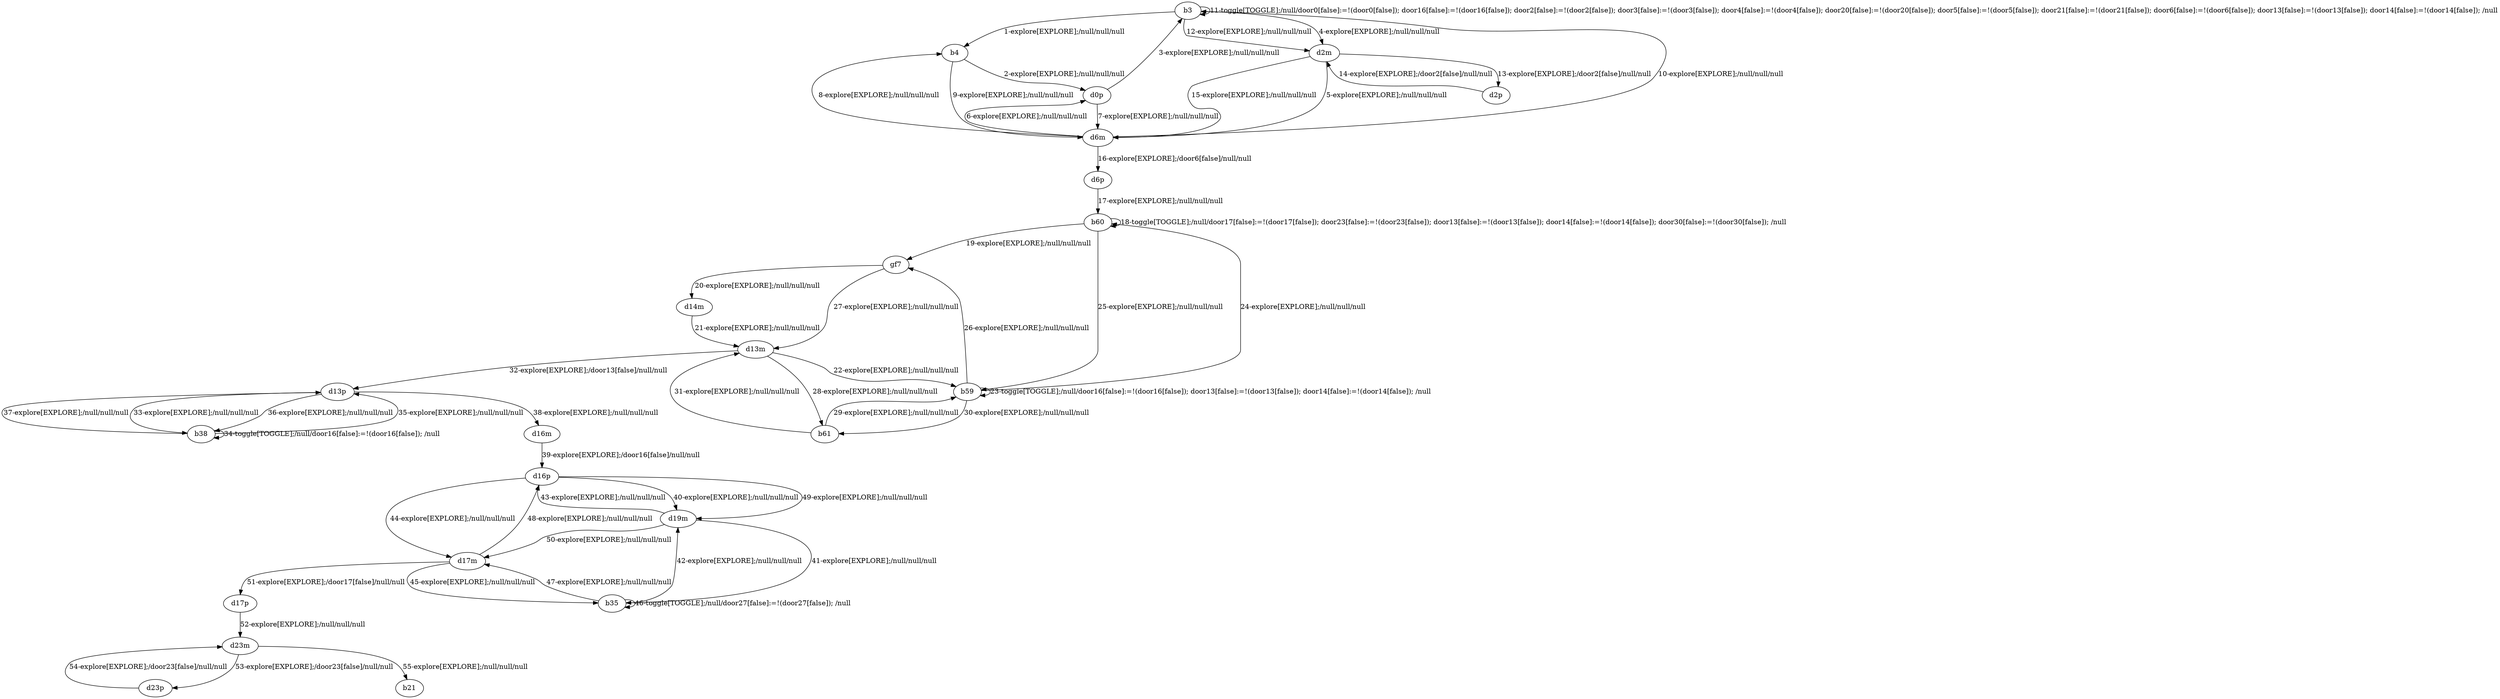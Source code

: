 # Total number of goals covered by this test: 1
# d23p --> d23m

digraph g {
"b3" -> "b4" [label = "1-explore[EXPLORE];/null/null/null"];
"b4" -> "d0p" [label = "2-explore[EXPLORE];/null/null/null"];
"d0p" -> "b3" [label = "3-explore[EXPLORE];/null/null/null"];
"b3" -> "d2m" [label = "4-explore[EXPLORE];/null/null/null"];
"d2m" -> "d6m" [label = "5-explore[EXPLORE];/null/null/null"];
"d6m" -> "d0p" [label = "6-explore[EXPLORE];/null/null/null"];
"d0p" -> "d6m" [label = "7-explore[EXPLORE];/null/null/null"];
"d6m" -> "b4" [label = "8-explore[EXPLORE];/null/null/null"];
"b4" -> "d6m" [label = "9-explore[EXPLORE];/null/null/null"];
"d6m" -> "b3" [label = "10-explore[EXPLORE];/null/null/null"];
"b3" -> "b3" [label = "11-toggle[TOGGLE];/null/door0[false]:=!(door0[false]); door16[false]:=!(door16[false]); door2[false]:=!(door2[false]); door3[false]:=!(door3[false]); door4[false]:=!(door4[false]); door20[false]:=!(door20[false]); door5[false]:=!(door5[false]); door21[false]:=!(door21[false]); door6[false]:=!(door6[false]); door13[false]:=!(door13[false]); door14[false]:=!(door14[false]); /null"];
"b3" -> "d2m" [label = "12-explore[EXPLORE];/null/null/null"];
"d2m" -> "d2p" [label = "13-explore[EXPLORE];/door2[false]/null/null"];
"d2p" -> "d2m" [label = "14-explore[EXPLORE];/door2[false]/null/null"];
"d2m" -> "d6m" [label = "15-explore[EXPLORE];/null/null/null"];
"d6m" -> "d6p" [label = "16-explore[EXPLORE];/door6[false]/null/null"];
"d6p" -> "b60" [label = "17-explore[EXPLORE];/null/null/null"];
"b60" -> "b60" [label = "18-toggle[TOGGLE];/null/door17[false]:=!(door17[false]); door23[false]:=!(door23[false]); door13[false]:=!(door13[false]); door14[false]:=!(door14[false]); door30[false]:=!(door30[false]); /null"];
"b60" -> "gf7" [label = "19-explore[EXPLORE];/null/null/null"];
"gf7" -> "d14m" [label = "20-explore[EXPLORE];/null/null/null"];
"d14m" -> "d13m" [label = "21-explore[EXPLORE];/null/null/null"];
"d13m" -> "b59" [label = "22-explore[EXPLORE];/null/null/null"];
"b59" -> "b59" [label = "23-toggle[TOGGLE];/null/door16[false]:=!(door16[false]); door13[false]:=!(door13[false]); door14[false]:=!(door14[false]); /null"];
"b59" -> "b60" [label = "24-explore[EXPLORE];/null/null/null"];
"b60" -> "b59" [label = "25-explore[EXPLORE];/null/null/null"];
"b59" -> "gf7" [label = "26-explore[EXPLORE];/null/null/null"];
"gf7" -> "d13m" [label = "27-explore[EXPLORE];/null/null/null"];
"d13m" -> "b61" [label = "28-explore[EXPLORE];/null/null/null"];
"b61" -> "b59" [label = "29-explore[EXPLORE];/null/null/null"];
"b59" -> "b61" [label = "30-explore[EXPLORE];/null/null/null"];
"b61" -> "d13m" [label = "31-explore[EXPLORE];/null/null/null"];
"d13m" -> "d13p" [label = "32-explore[EXPLORE];/door13[false]/null/null"];
"d13p" -> "b38" [label = "33-explore[EXPLORE];/null/null/null"];
"b38" -> "b38" [label = "34-toggle[TOGGLE];/null/door16[false]:=!(door16[false]); /null"];
"b38" -> "d13p" [label = "35-explore[EXPLORE];/null/null/null"];
"d13p" -> "b38" [label = "36-explore[EXPLORE];/null/null/null"];
"b38" -> "d13p" [label = "37-explore[EXPLORE];/null/null/null"];
"d13p" -> "d16m" [label = "38-explore[EXPLORE];/null/null/null"];
"d16m" -> "d16p" [label = "39-explore[EXPLORE];/door16[false]/null/null"];
"d16p" -> "d19m" [label = "40-explore[EXPLORE];/null/null/null"];
"d19m" -> "b35" [label = "41-explore[EXPLORE];/null/null/null"];
"b35" -> "d19m" [label = "42-explore[EXPLORE];/null/null/null"];
"d19m" -> "d16p" [label = "43-explore[EXPLORE];/null/null/null"];
"d16p" -> "d17m" [label = "44-explore[EXPLORE];/null/null/null"];
"d17m" -> "b35" [label = "45-explore[EXPLORE];/null/null/null"];
"b35" -> "b35" [label = "46-toggle[TOGGLE];/null/door27[false]:=!(door27[false]); /null"];
"b35" -> "d17m" [label = "47-explore[EXPLORE];/null/null/null"];
"d17m" -> "d16p" [label = "48-explore[EXPLORE];/null/null/null"];
"d16p" -> "d19m" [label = "49-explore[EXPLORE];/null/null/null"];
"d19m" -> "d17m" [label = "50-explore[EXPLORE];/null/null/null"];
"d17m" -> "d17p" [label = "51-explore[EXPLORE];/door17[false]/null/null"];
"d17p" -> "d23m" [label = "52-explore[EXPLORE];/null/null/null"];
"d23m" -> "d23p" [label = "53-explore[EXPLORE];/door23[false]/null/null"];
"d23p" -> "d23m" [label = "54-explore[EXPLORE];/door23[false]/null/null"];
"d23m" -> "b21" [label = "55-explore[EXPLORE];/null/null/null"];
}